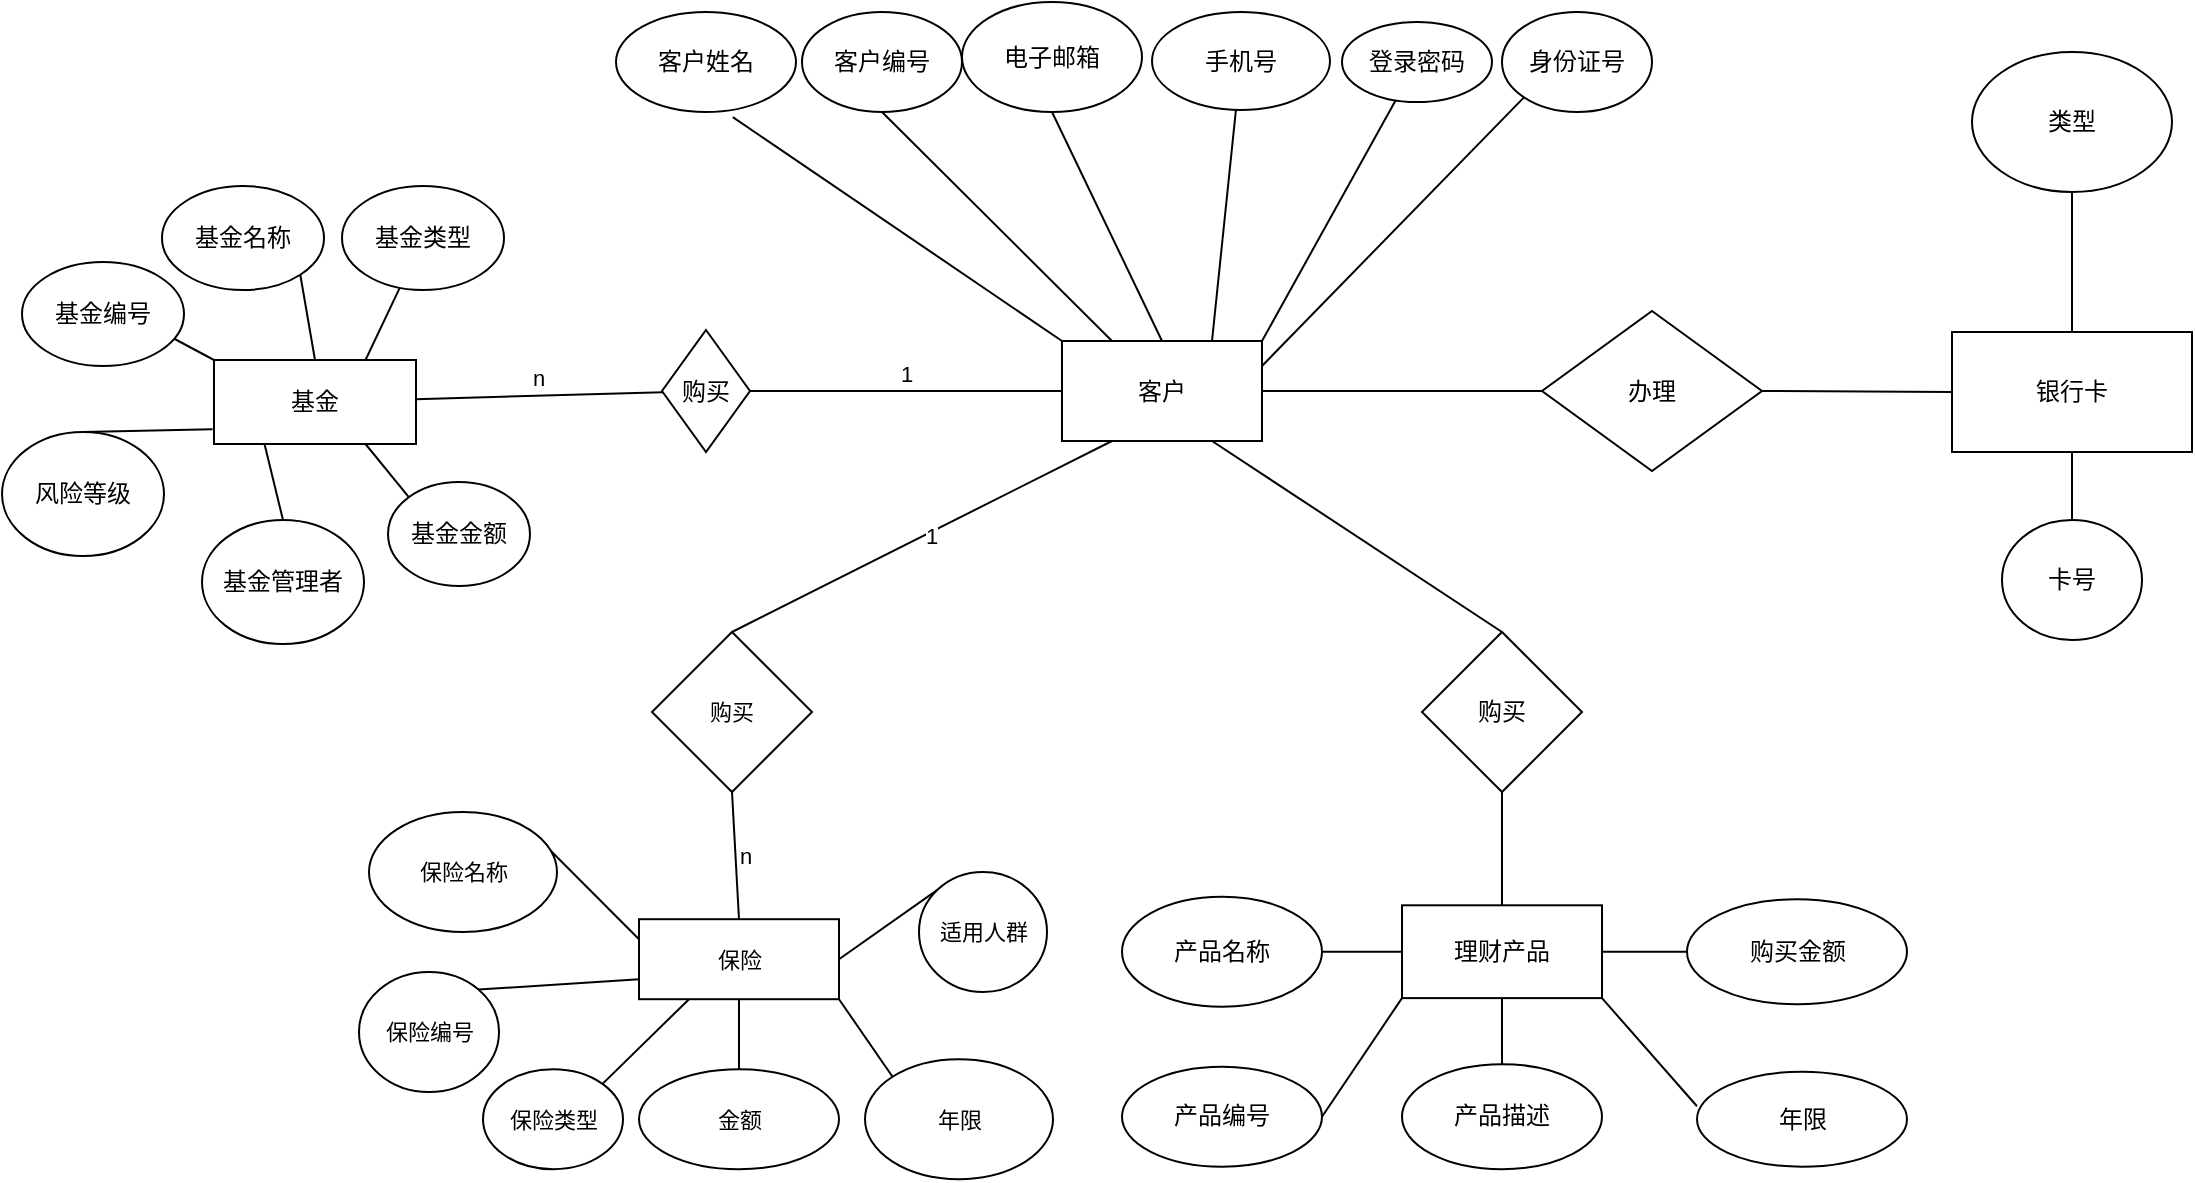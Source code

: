 <mxfile version="18.1.3" type="github">
  <diagram id="R2lEEEUBdFMjLlhIrx00" name="Page-1">
    <mxGraphModel dx="1384" dy="772" grid="1" gridSize="10" guides="1" tooltips="1" connect="1" arrows="1" fold="1" page="1" pageScale="1" pageWidth="850" pageHeight="1100" math="0" shadow="0" extFonts="Permanent Marker^https://fonts.googleapis.com/css?family=Permanent+Marker">
      <root>
        <mxCell id="0" />
        <mxCell id="1" parent="0" />
        <mxCell id="vSA9OJWNMoGuVh6hWun6-11" style="rounded=0;orthogonalLoop=1;jettySize=auto;html=1;exitX=0.25;exitY=1;exitDx=0;exitDy=0;entryX=0.5;entryY=0;entryDx=0;entryDy=0;strokeColor=default;endArrow=none;endFill=0;" edge="1" parent="1" source="vSA9OJWNMoGuVh6hWun6-2" target="vSA9OJWNMoGuVh6hWun6-5">
          <mxGeometry relative="1" as="geometry" />
        </mxCell>
        <mxCell id="vSA9OJWNMoGuVh6hWun6-12" style="shape=connector;orthogonalLoop=1;jettySize=auto;html=1;exitX=0.75;exitY=1;exitDx=0;exitDy=0;entryX=0;entryY=0;entryDx=0;entryDy=0;labelBackgroundColor=default;fontFamily=Helvetica;fontSize=11;fontColor=default;endArrow=none;endFill=0;strokeColor=default;" edge="1" parent="1" source="vSA9OJWNMoGuVh6hWun6-2" target="vSA9OJWNMoGuVh6hWun6-4">
          <mxGeometry relative="1" as="geometry" />
        </mxCell>
        <mxCell id="vSA9OJWNMoGuVh6hWun6-13" style="edgeStyle=none;shape=connector;rounded=1;orthogonalLoop=1;jettySize=auto;html=1;exitX=0.75;exitY=0;exitDx=0;exitDy=0;labelBackgroundColor=default;fontFamily=Helvetica;fontSize=11;fontColor=default;endArrow=none;endFill=0;strokeColor=default;" edge="1" parent="1" source="vSA9OJWNMoGuVh6hWun6-2" target="vSA9OJWNMoGuVh6hWun6-7">
          <mxGeometry relative="1" as="geometry" />
        </mxCell>
        <mxCell id="vSA9OJWNMoGuVh6hWun6-14" style="edgeStyle=none;shape=connector;rounded=1;orthogonalLoop=1;jettySize=auto;html=1;exitX=0.5;exitY=0;exitDx=0;exitDy=0;entryX=1;entryY=1;entryDx=0;entryDy=0;labelBackgroundColor=default;fontFamily=Helvetica;fontSize=11;fontColor=default;endArrow=none;endFill=0;strokeColor=default;" edge="1" parent="1" source="vSA9OJWNMoGuVh6hWun6-2" target="vSA9OJWNMoGuVh6hWun6-8">
          <mxGeometry relative="1" as="geometry" />
        </mxCell>
        <mxCell id="vSA9OJWNMoGuVh6hWun6-15" style="edgeStyle=none;shape=connector;rounded=1;orthogonalLoop=1;jettySize=auto;html=1;exitX=0;exitY=0;exitDx=0;exitDy=0;entryX=1;entryY=1;entryDx=0;entryDy=0;labelBackgroundColor=default;fontFamily=Helvetica;fontSize=11;fontColor=default;endArrow=none;endFill=0;strokeColor=default;" edge="1" parent="1" source="vSA9OJWNMoGuVh6hWun6-2">
          <mxGeometry relative="1" as="geometry">
            <mxPoint x="367.544" y="222.007" as="targetPoint" />
          </mxGeometry>
        </mxCell>
        <mxCell id="vSA9OJWNMoGuVh6hWun6-18" value="n" style="edgeStyle=none;shape=connector;rounded=1;orthogonalLoop=1;jettySize=auto;html=1;labelBackgroundColor=default;fontFamily=Helvetica;fontSize=11;fontColor=default;endArrow=none;endFill=0;strokeColor=default;labelBorderColor=none;labelPosition=center;verticalLabelPosition=top;align=center;verticalAlign=bottom;" edge="1" parent="1" source="vSA9OJWNMoGuVh6hWun6-2" target="vSA9OJWNMoGuVh6hWun6-17">
          <mxGeometry relative="1" as="geometry" />
        </mxCell>
        <mxCell id="vSA9OJWNMoGuVh6hWun6-2" value="基金" style="rounded=0;whiteSpace=wrap;html=1;" vertex="1" parent="1">
          <mxGeometry x="446" y="264" width="101" height="42" as="geometry" />
        </mxCell>
        <mxCell id="vSA9OJWNMoGuVh6hWun6-3" value="基金编号" style="ellipse;whiteSpace=wrap;html=1;" vertex="1" parent="1">
          <mxGeometry x="350" y="215" width="81" height="52" as="geometry" />
        </mxCell>
        <mxCell id="vSA9OJWNMoGuVh6hWun6-4" value="基金金额" style="ellipse;whiteSpace=wrap;html=1;" vertex="1" parent="1">
          <mxGeometry x="533" y="325" width="71" height="52" as="geometry" />
        </mxCell>
        <mxCell id="vSA9OJWNMoGuVh6hWun6-5" value="基金管理者" style="ellipse;whiteSpace=wrap;html=1;" vertex="1" parent="1">
          <mxGeometry x="440" y="344" width="81" height="62" as="geometry" />
        </mxCell>
        <mxCell id="vSA9OJWNMoGuVh6hWun6-6" value="风险等级" style="ellipse;whiteSpace=wrap;html=1;" vertex="1" parent="1">
          <mxGeometry x="340" y="300" width="81" height="62" as="geometry" />
        </mxCell>
        <mxCell id="vSA9OJWNMoGuVh6hWun6-7" value="基金类型" style="ellipse;whiteSpace=wrap;html=1;" vertex="1" parent="1">
          <mxGeometry x="510" y="177" width="81" height="52" as="geometry" />
        </mxCell>
        <mxCell id="vSA9OJWNMoGuVh6hWun6-8" value="基金名称" style="ellipse;whiteSpace=wrap;html=1;" vertex="1" parent="1">
          <mxGeometry x="420" y="177" width="81" height="52" as="geometry" />
        </mxCell>
        <mxCell id="vSA9OJWNMoGuVh6hWun6-9" value="" style="endArrow=none;html=1;rounded=0;entryX=-0.007;entryY=0.824;entryDx=0;entryDy=0;entryPerimeter=0;exitX=0.5;exitY=0;exitDx=0;exitDy=0;" edge="1" parent="1" source="vSA9OJWNMoGuVh6hWun6-6" target="vSA9OJWNMoGuVh6hWun6-2">
          <mxGeometry width="50" height="50" relative="1" as="geometry">
            <mxPoint x="352.0" y="337" as="sourcePoint" />
            <mxPoint x="430" y="277" as="targetPoint" />
          </mxGeometry>
        </mxCell>
        <mxCell id="vSA9OJWNMoGuVh6hWun6-20" value="1" style="edgeStyle=none;shape=connector;rounded=1;orthogonalLoop=1;jettySize=auto;html=1;labelBackgroundColor=default;fontFamily=Helvetica;fontSize=11;fontColor=default;endArrow=none;endFill=0;strokeColor=default;labelPosition=center;verticalLabelPosition=top;align=center;verticalAlign=bottom;entryX=0;entryY=0.5;entryDx=0;entryDy=0;" edge="1" parent="1" source="vSA9OJWNMoGuVh6hWun6-17" target="vSA9OJWNMoGuVh6hWun6-50">
          <mxGeometry relative="1" as="geometry" />
        </mxCell>
        <mxCell id="vSA9OJWNMoGuVh6hWun6-17" value="购买" style="rhombus;whiteSpace=wrap;html=1;rounded=0;" vertex="1" parent="1">
          <mxGeometry x="670" y="249" width="44" height="61" as="geometry" />
        </mxCell>
        <mxCell id="vSA9OJWNMoGuVh6hWun6-39" value="n" style="edgeStyle=none;shape=connector;rounded=1;orthogonalLoop=1;jettySize=auto;html=1;exitX=0.5;exitY=0;exitDx=0;exitDy=0;labelBackgroundColor=default;labelBorderColor=none;fontFamily=Helvetica;fontSize=11;fontColor=default;endArrow=none;endFill=0;strokeColor=default;entryX=0.5;entryY=1;entryDx=0;entryDy=0;labelPosition=right;verticalLabelPosition=middle;align=left;verticalAlign=middle;spacingRight=10;" edge="1" parent="1" source="vSA9OJWNMoGuVh6hWun6-24" target="vSA9OJWNMoGuVh6hWun6-45">
          <mxGeometry relative="1" as="geometry">
            <mxPoint x="454" y="620" as="targetPoint" />
          </mxGeometry>
        </mxCell>
        <mxCell id="vSA9OJWNMoGuVh6hWun6-40" style="edgeStyle=none;shape=connector;rounded=1;orthogonalLoop=1;jettySize=auto;html=1;exitX=0;exitY=0.75;exitDx=0;exitDy=0;entryX=1;entryY=0;entryDx=0;entryDy=0;labelBackgroundColor=default;labelBorderColor=none;fontFamily=Helvetica;fontSize=11;fontColor=default;endArrow=none;endFill=0;strokeColor=default;" edge="1" parent="1" source="vSA9OJWNMoGuVh6hWun6-24" target="vSA9OJWNMoGuVh6hWun6-38">
          <mxGeometry relative="1" as="geometry">
            <mxPoint x="389.992" y="571.431" as="targetPoint" />
          </mxGeometry>
        </mxCell>
        <mxCell id="vSA9OJWNMoGuVh6hWun6-42" style="edgeStyle=none;shape=connector;rounded=1;orthogonalLoop=1;jettySize=auto;html=1;exitX=1;exitY=1;exitDx=0;exitDy=0;entryX=0;entryY=0;entryDx=0;entryDy=0;labelBackgroundColor=default;labelBorderColor=none;fontFamily=Helvetica;fontSize=11;fontColor=default;endArrow=none;endFill=0;strokeColor=default;" edge="1" parent="1" source="vSA9OJWNMoGuVh6hWun6-24" target="vSA9OJWNMoGuVh6hWun6-33">
          <mxGeometry relative="1" as="geometry" />
        </mxCell>
        <mxCell id="vSA9OJWNMoGuVh6hWun6-43" style="edgeStyle=none;shape=connector;rounded=1;orthogonalLoop=1;jettySize=auto;html=1;exitX=0.5;exitY=1;exitDx=0;exitDy=0;entryX=0.5;entryY=0;entryDx=0;entryDy=0;labelBackgroundColor=default;labelBorderColor=none;fontFamily=Helvetica;fontSize=11;fontColor=default;endArrow=none;endFill=0;strokeColor=default;" edge="1" parent="1" source="vSA9OJWNMoGuVh6hWun6-24" target="vSA9OJWNMoGuVh6hWun6-34">
          <mxGeometry relative="1" as="geometry" />
        </mxCell>
        <mxCell id="vSA9OJWNMoGuVh6hWun6-44" style="edgeStyle=none;shape=connector;rounded=1;orthogonalLoop=1;jettySize=auto;html=1;exitX=0.25;exitY=1;exitDx=0;exitDy=0;entryX=0;entryY=1;entryDx=0;entryDy=0;labelBackgroundColor=default;labelBorderColor=none;fontFamily=Helvetica;fontSize=11;fontColor=default;endArrow=none;endFill=0;strokeColor=default;" edge="1" parent="1" source="vSA9OJWNMoGuVh6hWun6-24" target="vSA9OJWNMoGuVh6hWun6-35">
          <mxGeometry relative="1" as="geometry" />
        </mxCell>
        <mxCell id="vSA9OJWNMoGuVh6hWun6-24" value="保险" style="rounded=0;whiteSpace=wrap;html=1;fontFamily=Helvetica;fontSize=11;fontColor=default;flipH=1;" vertex="1" parent="1">
          <mxGeometry x="658.5" y="543.6" width="100" height="40" as="geometry" />
        </mxCell>
        <mxCell id="vSA9OJWNMoGuVh6hWun6-33" value="年限" style="ellipse;whiteSpace=wrap;html=1;fontFamily=Helvetica;fontSize=11;fontColor=default;" vertex="1" parent="1">
          <mxGeometry x="771.5" y="613.6" width="94" height="60" as="geometry" />
        </mxCell>
        <mxCell id="vSA9OJWNMoGuVh6hWun6-34" value="金额" style="ellipse;whiteSpace=wrap;html=1;fontFamily=Helvetica;fontSize=11;fontColor=default;" vertex="1" parent="1">
          <mxGeometry x="658.5" y="618.6" width="100" height="50" as="geometry" />
        </mxCell>
        <mxCell id="vSA9OJWNMoGuVh6hWun6-35" value="保险类型" style="ellipse;whiteSpace=wrap;html=1;fontFamily=Helvetica;fontSize=11;fontColor=default;direction=west;" vertex="1" parent="1">
          <mxGeometry x="580.5" y="618.6" width="70" height="50" as="geometry" />
        </mxCell>
        <mxCell id="vSA9OJWNMoGuVh6hWun6-89" style="edgeStyle=none;shape=connector;rounded=1;orthogonalLoop=1;jettySize=auto;html=1;exitX=0;exitY=0;exitDx=0;exitDy=0;entryX=1;entryY=0.5;entryDx=0;entryDy=0;labelBackgroundColor=default;labelBorderColor=none;fontFamily=Helvetica;fontSize=11;fontColor=default;endArrow=none;endFill=0;strokeColor=default;" edge="1" parent="1" source="vSA9OJWNMoGuVh6hWun6-36" target="vSA9OJWNMoGuVh6hWun6-24">
          <mxGeometry relative="1" as="geometry" />
        </mxCell>
        <mxCell id="vSA9OJWNMoGuVh6hWun6-36" value="适用人群" style="ellipse;whiteSpace=wrap;html=1;fontFamily=Helvetica;fontSize=11;fontColor=default;" vertex="1" parent="1">
          <mxGeometry x="798.5" y="520" width="64" height="60" as="geometry" />
        </mxCell>
        <mxCell id="vSA9OJWNMoGuVh6hWun6-88" style="edgeStyle=none;shape=connector;rounded=1;orthogonalLoop=1;jettySize=auto;html=1;exitX=1;exitY=0;exitDx=0;exitDy=0;entryX=0;entryY=0.25;entryDx=0;entryDy=0;labelBackgroundColor=default;labelBorderColor=none;fontFamily=Helvetica;fontSize=11;fontColor=default;endArrow=none;endFill=0;strokeColor=default;" edge="1" parent="1" source="vSA9OJWNMoGuVh6hWun6-37" target="vSA9OJWNMoGuVh6hWun6-24">
          <mxGeometry relative="1" as="geometry" />
        </mxCell>
        <mxCell id="vSA9OJWNMoGuVh6hWun6-37" value="保险名称" style="ellipse;whiteSpace=wrap;html=1;fontFamily=Helvetica;fontSize=11;fontColor=default;" vertex="1" parent="1">
          <mxGeometry x="523.5" y="490" width="94" height="60" as="geometry" />
        </mxCell>
        <mxCell id="vSA9OJWNMoGuVh6hWun6-38" value="保险编号" style="ellipse;whiteSpace=wrap;html=1;fontFamily=Helvetica;fontSize=11;fontColor=default;" vertex="1" parent="1">
          <mxGeometry x="518.5" y="570" width="70" height="60" as="geometry" />
        </mxCell>
        <mxCell id="vSA9OJWNMoGuVh6hWun6-47" value="&lt;p style=&quot;line-height: 0.6;&quot;&gt;1&lt;/p&gt;" style="edgeStyle=none;shape=connector;rounded=1;orthogonalLoop=1;jettySize=auto;html=1;entryX=0.25;entryY=1;entryDx=0;entryDy=0;labelBackgroundColor=default;labelBorderColor=none;fontFamily=Helvetica;fontSize=11;fontColor=default;endArrow=none;endFill=0;strokeColor=default;align=left;labelPosition=right;verticalLabelPosition=middle;verticalAlign=middle;exitX=0.5;exitY=0;exitDx=0;exitDy=0;" edge="1" parent="1" source="vSA9OJWNMoGuVh6hWun6-45" target="vSA9OJWNMoGuVh6hWun6-50">
          <mxGeometry relative="1" as="geometry" />
        </mxCell>
        <mxCell id="vSA9OJWNMoGuVh6hWun6-45" value="购买" style="rhombus;whiteSpace=wrap;html=1;fontSize=11;rounded=0;" vertex="1" parent="1">
          <mxGeometry x="665" y="400" width="80" height="80" as="geometry" />
        </mxCell>
        <mxCell id="vSA9OJWNMoGuVh6hWun6-83" style="edgeStyle=none;shape=connector;rounded=1;orthogonalLoop=1;jettySize=auto;html=1;exitX=1;exitY=0.5;exitDx=0;exitDy=0;entryX=0;entryY=0.5;entryDx=0;entryDy=0;labelBackgroundColor=default;labelBorderColor=none;fontFamily=Helvetica;fontSize=11;fontColor=default;endArrow=none;endFill=0;strokeColor=default;" edge="1" parent="1" source="vSA9OJWNMoGuVh6hWun6-50" target="vSA9OJWNMoGuVh6hWun6-82">
          <mxGeometry relative="1" as="geometry" />
        </mxCell>
        <mxCell id="vSA9OJWNMoGuVh6hWun6-50" value="客户" style="rounded=0;whiteSpace=wrap;html=1;" vertex="1" parent="1">
          <mxGeometry x="870" y="254.5" width="100" height="50" as="geometry" />
        </mxCell>
        <mxCell id="vSA9OJWNMoGuVh6hWun6-51" value="客户姓名" style="ellipse;whiteSpace=wrap;html=1;" vertex="1" parent="1">
          <mxGeometry x="647" y="90" width="90" height="50" as="geometry" />
        </mxCell>
        <mxCell id="vSA9OJWNMoGuVh6hWun6-52" value="身份证号" style="ellipse;whiteSpace=wrap;html=1;" vertex="1" parent="1">
          <mxGeometry x="1090" y="90" width="75" height="50" as="geometry" />
        </mxCell>
        <mxCell id="vSA9OJWNMoGuVh6hWun6-53" value="客户编号" style="ellipse;whiteSpace=wrap;html=1;" vertex="1" parent="1">
          <mxGeometry x="740" y="90" width="80" height="50" as="geometry" />
        </mxCell>
        <mxCell id="vSA9OJWNMoGuVh6hWun6-54" value="" style="endArrow=none;html=1;rounded=0;entryX=0.649;entryY=1.052;entryDx=0;entryDy=0;entryPerimeter=0;exitX=0;exitY=0;exitDx=0;exitDy=0;" edge="1" parent="1" source="vSA9OJWNMoGuVh6hWun6-50" target="vSA9OJWNMoGuVh6hWun6-51">
          <mxGeometry width="50" height="50" relative="1" as="geometry">
            <mxPoint x="797.5" y="270" as="sourcePoint" />
            <mxPoint x="847.5" y="220" as="targetPoint" />
          </mxGeometry>
        </mxCell>
        <mxCell id="vSA9OJWNMoGuVh6hWun6-55" value="手机号" style="ellipse;whiteSpace=wrap;html=1;" vertex="1" parent="1">
          <mxGeometry x="915" y="90" width="89" height="49" as="geometry" />
        </mxCell>
        <mxCell id="vSA9OJWNMoGuVh6hWun6-56" value="电子邮箱" style="ellipse;whiteSpace=wrap;html=1;" vertex="1" parent="1">
          <mxGeometry x="820" y="85" width="90" height="55" as="geometry" />
        </mxCell>
        <mxCell id="vSA9OJWNMoGuVh6hWun6-57" value="登录密码" style="ellipse;whiteSpace=wrap;html=1;" vertex="1" parent="1">
          <mxGeometry x="1010" y="95" width="75" height="40" as="geometry" />
        </mxCell>
        <mxCell id="vSA9OJWNMoGuVh6hWun6-58" value="理财产品" style="rounded=0;whiteSpace=wrap;html=1;direction=west;flipV=0;" vertex="1" parent="1">
          <mxGeometry x="1040" y="536.65" width="100" height="46.4" as="geometry" />
        </mxCell>
        <mxCell id="vSA9OJWNMoGuVh6hWun6-59" value="购买" style="rhombus;whiteSpace=wrap;html=1;direction=west;flipV=0;" vertex="1" parent="1">
          <mxGeometry x="1050" y="400" width="80" height="80" as="geometry" />
        </mxCell>
        <mxCell id="vSA9OJWNMoGuVh6hWun6-60" value="" style="endArrow=none;html=1;rounded=0;entryX=0.5;entryY=1;entryDx=0;entryDy=0;exitX=0.25;exitY=0;exitDx=0;exitDy=0;" edge="1" parent="1" source="vSA9OJWNMoGuVh6hWun6-50" target="vSA9OJWNMoGuVh6hWun6-53">
          <mxGeometry width="50" height="50" relative="1" as="geometry">
            <mxPoint x="947.5" y="250" as="sourcePoint" />
            <mxPoint x="997.5" y="200" as="targetPoint" />
          </mxGeometry>
        </mxCell>
        <mxCell id="vSA9OJWNMoGuVh6hWun6-61" value="" style="endArrow=none;html=1;rounded=0;exitX=0.5;exitY=0;exitDx=0;exitDy=0;entryX=0.5;entryY=1;entryDx=0;entryDy=0;" edge="1" parent="1" source="vSA9OJWNMoGuVh6hWun6-50" target="vSA9OJWNMoGuVh6hWun6-56">
          <mxGeometry width="50" height="50" relative="1" as="geometry">
            <mxPoint x="1027.5" y="260" as="sourcePoint" />
            <mxPoint x="1077.5" y="210" as="targetPoint" />
          </mxGeometry>
        </mxCell>
        <mxCell id="vSA9OJWNMoGuVh6hWun6-62" value="" style="endArrow=none;html=1;rounded=0;entryX=1;entryY=0.25;entryDx=0;entryDy=0;exitX=0;exitY=1;exitDx=0;exitDy=0;" edge="1" parent="1" source="vSA9OJWNMoGuVh6hWun6-52" target="vSA9OJWNMoGuVh6hWun6-50">
          <mxGeometry width="50" height="50" relative="1" as="geometry">
            <mxPoint x="847.5" y="330" as="sourcePoint" />
            <mxPoint x="897.5" y="280" as="targetPoint" />
          </mxGeometry>
        </mxCell>
        <mxCell id="vSA9OJWNMoGuVh6hWun6-63" value="" style="endArrow=none;html=1;rounded=0;entryX=0.75;entryY=0;entryDx=0;entryDy=0;" edge="1" parent="1" source="vSA9OJWNMoGuVh6hWun6-55" target="vSA9OJWNMoGuVh6hWun6-50">
          <mxGeometry width="50" height="50" relative="1" as="geometry">
            <mxPoint x="877.5" y="370" as="sourcePoint" />
            <mxPoint x="927.5" y="320" as="targetPoint" />
          </mxGeometry>
        </mxCell>
        <mxCell id="vSA9OJWNMoGuVh6hWun6-64" value="" style="endArrow=none;html=1;rounded=0;entryX=1;entryY=0;entryDx=0;entryDy=0;" edge="1" parent="1" source="vSA9OJWNMoGuVh6hWun6-57" target="vSA9OJWNMoGuVh6hWun6-50">
          <mxGeometry width="50" height="50" relative="1" as="geometry">
            <mxPoint x="937.5" y="410" as="sourcePoint" />
            <mxPoint x="987.5" y="360" as="targetPoint" />
          </mxGeometry>
        </mxCell>
        <mxCell id="vSA9OJWNMoGuVh6hWun6-65" value="产品编号" style="ellipse;whiteSpace=wrap;html=1;direction=west;flipV=0;" vertex="1" parent="1">
          <mxGeometry x="900" y="617.35" width="100" height="50" as="geometry" />
        </mxCell>
        <mxCell id="vSA9OJWNMoGuVh6hWun6-66" value="产品名称" style="ellipse;whiteSpace=wrap;html=1;direction=west;flipV=0;" vertex="1" parent="1">
          <mxGeometry x="900" y="532.35" width="100" height="55" as="geometry" />
        </mxCell>
        <mxCell id="vSA9OJWNMoGuVh6hWun6-67" value="产品描述" style="ellipse;whiteSpace=wrap;html=1;direction=west;flipV=0;" vertex="1" parent="1">
          <mxGeometry x="1040" y="616.1" width="100" height="52.5" as="geometry" />
        </mxCell>
        <mxCell id="vSA9OJWNMoGuVh6hWun6-68" value="购买金额" style="ellipse;whiteSpace=wrap;html=1;direction=east;flipV=0;" vertex="1" parent="1">
          <mxGeometry x="1182.5" y="533.6" width="110" height="52.5" as="geometry" />
        </mxCell>
        <mxCell id="vSA9OJWNMoGuVh6hWun6-69" value="年限" style="ellipse;whiteSpace=wrap;html=1;direction=east;flipV=0;" vertex="1" parent="1">
          <mxGeometry x="1187.5" y="619.85" width="105" height="47.5" as="geometry" />
        </mxCell>
        <mxCell id="vSA9OJWNMoGuVh6hWun6-70" value="" style="endArrow=none;html=1;rounded=0;entryX=0.75;entryY=1;entryDx=0;entryDy=0;exitX=0.5;exitY=1;exitDx=0;exitDy=0;" edge="1" parent="1" source="vSA9OJWNMoGuVh6hWun6-59" target="vSA9OJWNMoGuVh6hWun6-50">
          <mxGeometry width="50" height="50" relative="1" as="geometry">
            <mxPoint x="1097.5" y="310" as="sourcePoint" />
            <mxPoint x="1147.5" y="260" as="targetPoint" />
          </mxGeometry>
        </mxCell>
        <mxCell id="vSA9OJWNMoGuVh6hWun6-71" value="" style="endArrow=none;html=1;rounded=0;exitX=0.5;exitY=0;exitDx=0;exitDy=0;entryX=0.5;entryY=1;entryDx=0;entryDy=0;" edge="1" parent="1" source="vSA9OJWNMoGuVh6hWun6-59" target="vSA9OJWNMoGuVh6hWun6-58">
          <mxGeometry width="50" height="50" relative="1" as="geometry">
            <mxPoint x="1060" y="617.5" as="sourcePoint" />
            <mxPoint x="1110" y="567.5" as="targetPoint" />
          </mxGeometry>
        </mxCell>
        <mxCell id="vSA9OJWNMoGuVh6hWun6-72" value="" style="endArrow=none;html=1;rounded=0;exitX=0;exitY=0;exitDx=0;exitDy=0;entryX=0;entryY=0.364;entryDx=0;entryDy=0;entryPerimeter=0;" edge="1" parent="1" source="vSA9OJWNMoGuVh6hWun6-58" target="vSA9OJWNMoGuVh6hWun6-69">
          <mxGeometry width="50" height="50" relative="1" as="geometry">
            <mxPoint x="1250" y="641.077" as="sourcePoint" />
            <mxPoint x="1300" y="591.077" as="targetPoint" />
          </mxGeometry>
        </mxCell>
        <mxCell id="vSA9OJWNMoGuVh6hWun6-73" value="" style="endArrow=none;html=1;rounded=0;entryX=0;entryY=0.5;entryDx=0;entryDy=0;exitX=1;exitY=0.5;exitDx=0;exitDy=0;" edge="1" parent="1" source="vSA9OJWNMoGuVh6hWun6-58" target="vSA9OJWNMoGuVh6hWun6-66">
          <mxGeometry width="50" height="50" relative="1" as="geometry">
            <mxPoint x="1050" y="707.35" as="sourcePoint" />
            <mxPoint x="1100" y="657.35" as="targetPoint" />
          </mxGeometry>
        </mxCell>
        <mxCell id="vSA9OJWNMoGuVh6hWun6-74" value="" style="endArrow=none;html=1;rounded=0;entryX=0;entryY=0.5;entryDx=0;entryDy=0;exitX=1;exitY=0;exitDx=0;exitDy=0;" edge="1" parent="1" source="vSA9OJWNMoGuVh6hWun6-58" target="vSA9OJWNMoGuVh6hWun6-65">
          <mxGeometry width="50" height="50" relative="1" as="geometry">
            <mxPoint x="1160" y="557.35" as="sourcePoint" />
            <mxPoint x="1170" y="697.35" as="targetPoint" />
          </mxGeometry>
        </mxCell>
        <mxCell id="vSA9OJWNMoGuVh6hWun6-75" value="" style="endArrow=none;html=1;rounded=0;exitX=0.5;exitY=0;exitDx=0;exitDy=0;" edge="1" parent="1" source="vSA9OJWNMoGuVh6hWun6-58" target="vSA9OJWNMoGuVh6hWun6-67">
          <mxGeometry width="50" height="50" relative="1" as="geometry">
            <mxPoint x="1180" y="747.35" as="sourcePoint" />
            <mxPoint x="1230" y="697.35" as="targetPoint" />
          </mxGeometry>
        </mxCell>
        <mxCell id="vSA9OJWNMoGuVh6hWun6-76" value="" style="endArrow=none;html=1;rounded=0;entryX=0;entryY=0.5;entryDx=0;entryDy=0;exitX=0;exitY=0.5;exitDx=0;exitDy=0;" edge="1" parent="1" source="vSA9OJWNMoGuVh6hWun6-58" target="vSA9OJWNMoGuVh6hWun6-68">
          <mxGeometry width="50" height="50" relative="1" as="geometry">
            <mxPoint x="1290" y="737.35" as="sourcePoint" />
            <mxPoint x="1340" y="687.35" as="targetPoint" />
          </mxGeometry>
        </mxCell>
        <mxCell id="vSA9OJWNMoGuVh6hWun6-86" style="edgeStyle=none;shape=connector;rounded=1;orthogonalLoop=1;jettySize=auto;html=1;exitX=0.5;exitY=1;exitDx=0;exitDy=0;entryX=0.5;entryY=0;entryDx=0;entryDy=0;labelBackgroundColor=default;labelBorderColor=none;fontFamily=Helvetica;fontSize=11;fontColor=default;endArrow=none;endFill=0;strokeColor=default;" edge="1" parent="1" source="vSA9OJWNMoGuVh6hWun6-77" target="vSA9OJWNMoGuVh6hWun6-79">
          <mxGeometry relative="1" as="geometry" />
        </mxCell>
        <mxCell id="vSA9OJWNMoGuVh6hWun6-77" value="银行卡" style="rounded=0;whiteSpace=wrap;html=1;" vertex="1" parent="1">
          <mxGeometry x="1315" y="250" width="120" height="60" as="geometry" />
        </mxCell>
        <mxCell id="vSA9OJWNMoGuVh6hWun6-85" value="" style="edgeStyle=none;shape=connector;rounded=1;orthogonalLoop=1;jettySize=auto;html=1;labelBackgroundColor=default;labelBorderColor=none;fontFamily=Helvetica;fontSize=11;fontColor=default;endArrow=none;endFill=0;strokeColor=default;exitX=0.5;exitY=1;exitDx=0;exitDy=0;" edge="1" parent="1" source="vSA9OJWNMoGuVh6hWun6-78" target="vSA9OJWNMoGuVh6hWun6-77">
          <mxGeometry relative="1" as="geometry">
            <mxPoint x="1350" y="440" as="sourcePoint" />
          </mxGeometry>
        </mxCell>
        <mxCell id="vSA9OJWNMoGuVh6hWun6-78" value="类型" style="ellipse;whiteSpace=wrap;html=1;" vertex="1" parent="1">
          <mxGeometry x="1325" y="110" width="100" height="70" as="geometry" />
        </mxCell>
        <mxCell id="vSA9OJWNMoGuVh6hWun6-79" value="卡号" style="ellipse;whiteSpace=wrap;html=1;" vertex="1" parent="1">
          <mxGeometry x="1340" y="344" width="70" height="60" as="geometry" />
        </mxCell>
        <mxCell id="vSA9OJWNMoGuVh6hWun6-84" style="edgeStyle=none;shape=connector;rounded=1;orthogonalLoop=1;jettySize=auto;html=1;entryX=0;entryY=0.5;entryDx=0;entryDy=0;labelBackgroundColor=default;labelBorderColor=none;fontFamily=Helvetica;fontSize=11;fontColor=default;endArrow=none;endFill=0;strokeColor=default;exitX=1;exitY=0.5;exitDx=0;exitDy=0;" edge="1" parent="1" source="vSA9OJWNMoGuVh6hWun6-82" target="vSA9OJWNMoGuVh6hWun6-77">
          <mxGeometry relative="1" as="geometry" />
        </mxCell>
        <mxCell id="vSA9OJWNMoGuVh6hWun6-82" value="办理" style="rhombus;whiteSpace=wrap;html=1;" vertex="1" parent="1">
          <mxGeometry x="1110" y="239.5" width="110" height="80" as="geometry" />
        </mxCell>
        <mxCell id="vSA9OJWNMoGuVh6hWun6-91" style="edgeStyle=none;shape=connector;rounded=1;orthogonalLoop=1;jettySize=auto;html=1;exitX=0;exitY=0;exitDx=0;exitDy=0;labelBackgroundColor=default;labelBorderColor=none;fontFamily=Helvetica;fontSize=11;fontColor=default;endArrow=none;endFill=0;strokeColor=default;" edge="1" parent="1" source="vSA9OJWNMoGuVh6hWun6-82" target="vSA9OJWNMoGuVh6hWun6-82">
          <mxGeometry relative="1" as="geometry" />
        </mxCell>
      </root>
    </mxGraphModel>
  </diagram>
</mxfile>
